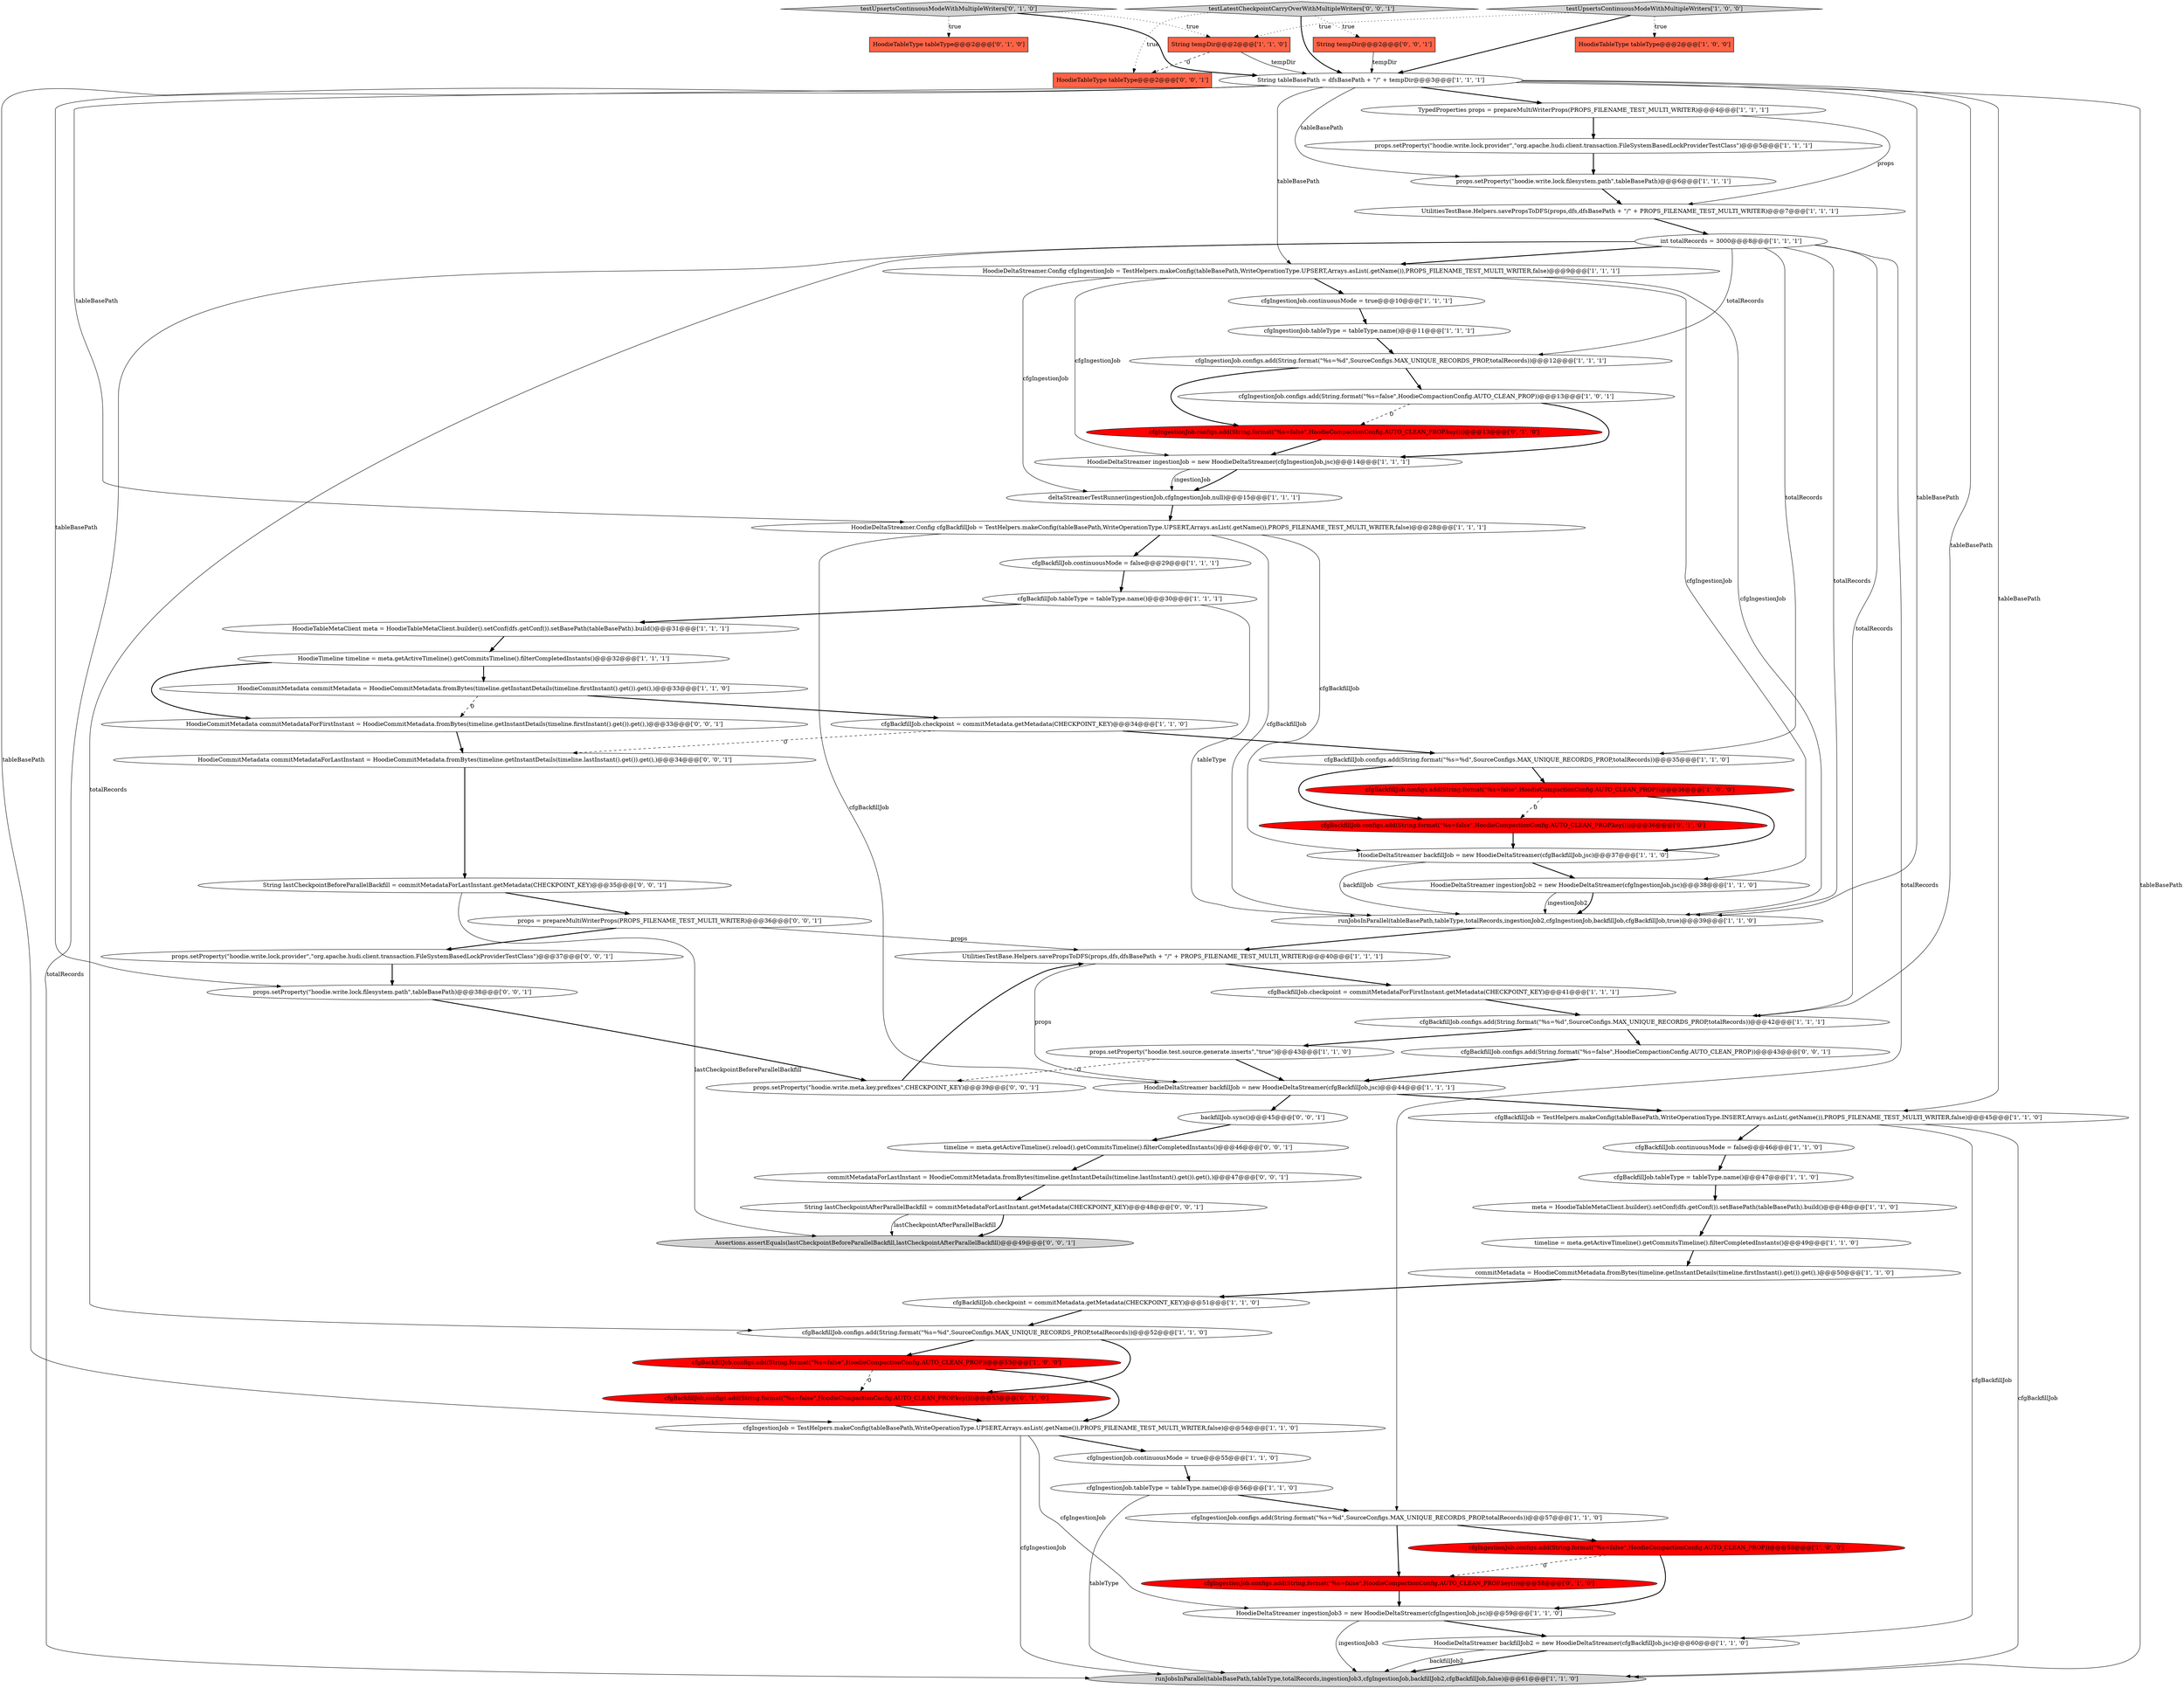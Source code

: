 digraph {
29 [style = filled, label = "HoodieTimeline timeline = meta.getActiveTimeline().getCommitsTimeline().filterCompletedInstants()@@@32@@@['1', '1', '1']", fillcolor = white, shape = ellipse image = "AAA0AAABBB1BBB"];
45 [style = filled, label = "HoodieDeltaStreamer.Config cfgBackfillJob = TestHelpers.makeConfig(tableBasePath,WriteOperationType.UPSERT,Arrays.asList(.getName()),PROPS_FILENAME_TEST_MULTI_WRITER,false)@@@28@@@['1', '1', '1']", fillcolor = white, shape = ellipse image = "AAA0AAABBB1BBB"];
52 [style = filled, label = "HoodieTableType tableType@@@2@@@['0', '1', '0']", fillcolor = tomato, shape = box image = "AAA0AAABBB2BBB"];
23 [style = filled, label = "HoodieDeltaStreamer backfillJob = new HoodieDeltaStreamer(cfgBackfillJob,jsc)@@@44@@@['1', '1', '1']", fillcolor = white, shape = ellipse image = "AAA0AAABBB1BBB"];
1 [style = filled, label = "int totalRecords = 3000@@@8@@@['1', '1', '1']", fillcolor = white, shape = ellipse image = "AAA0AAABBB1BBB"];
3 [style = filled, label = "cfgBackfillJob.tableType = tableType.name()@@@30@@@['1', '1', '1']", fillcolor = white, shape = ellipse image = "AAA0AAABBB1BBB"];
5 [style = filled, label = "cfgIngestionJob.configs.add(String.format(\"%s=%d\",SourceConfigs.MAX_UNIQUE_RECORDS_PROP,totalRecords))@@@12@@@['1', '1', '1']", fillcolor = white, shape = ellipse image = "AAA0AAABBB1BBB"];
20 [style = filled, label = "HoodieDeltaStreamer backfillJob2 = new HoodieDeltaStreamer(cfgBackfillJob,jsc)@@@60@@@['1', '1', '0']", fillcolor = white, shape = ellipse image = "AAA0AAABBB1BBB"];
25 [style = filled, label = "HoodieDeltaStreamer backfillJob = new HoodieDeltaStreamer(cfgBackfillJob,jsc)@@@37@@@['1', '1', '0']", fillcolor = white, shape = ellipse image = "AAA0AAABBB1BBB"];
35 [style = filled, label = "UtilitiesTestBase.Helpers.savePropsToDFS(props,dfs,dfsBasePath + \"/\" + PROPS_FILENAME_TEST_MULTI_WRITER)@@@7@@@['1', '1', '1']", fillcolor = white, shape = ellipse image = "AAA0AAABBB1BBB"];
54 [style = filled, label = "cfgIngestionJob.configs.add(String.format(\"%s=false\",HoodieCompactionConfig.AUTO_CLEAN_PROP.key()))@@@13@@@['0', '1', '0']", fillcolor = red, shape = ellipse image = "AAA1AAABBB2BBB"];
67 [style = filled, label = "props = prepareMultiWriterProps(PROPS_FILENAME_TEST_MULTI_WRITER)@@@36@@@['0', '0', '1']", fillcolor = white, shape = ellipse image = "AAA0AAABBB3BBB"];
32 [style = filled, label = "cfgBackfillJob.continuousMode = false@@@29@@@['1', '1', '1']", fillcolor = white, shape = ellipse image = "AAA0AAABBB1BBB"];
13 [style = filled, label = "String tableBasePath = dfsBasePath + \"/\" + tempDir@@@3@@@['1', '1', '1']", fillcolor = white, shape = ellipse image = "AAA0AAABBB1BBB"];
8 [style = filled, label = "HoodieTableType tableType@@@2@@@['1', '0', '0']", fillcolor = tomato, shape = box image = "AAA0AAABBB1BBB"];
65 [style = filled, label = "HoodieCommitMetadata commitMetadataForLastInstant = HoodieCommitMetadata.fromBytes(timeline.getInstantDetails(timeline.lastInstant().get()).get(),)@@@34@@@['0', '0', '1']", fillcolor = white, shape = ellipse image = "AAA0AAABBB3BBB"];
12 [style = filled, label = "cfgIngestionJob.configs.add(String.format(\"%s=%d\",SourceConfigs.MAX_UNIQUE_RECORDS_PROP,totalRecords))@@@57@@@['1', '1', '0']", fillcolor = white, shape = ellipse image = "AAA0AAABBB1BBB"];
64 [style = filled, label = "String tempDir@@@2@@@['0', '0', '1']", fillcolor = tomato, shape = box image = "AAA0AAABBB3BBB"];
16 [style = filled, label = "HoodieDeltaStreamer ingestionJob3 = new HoodieDeltaStreamer(cfgIngestionJob,jsc)@@@59@@@['1', '1', '0']", fillcolor = white, shape = ellipse image = "AAA0AAABBB1BBB"];
11 [style = filled, label = "cfgBackfillJob.configs.add(String.format(\"%s=false\",HoodieCompactionConfig.AUTO_CLEAN_PROP))@@@53@@@['1', '0', '0']", fillcolor = red, shape = ellipse image = "AAA1AAABBB1BBB"];
22 [style = filled, label = "cfgBackfillJob.tableType = tableType.name()@@@47@@@['1', '1', '0']", fillcolor = white, shape = ellipse image = "AAA0AAABBB1BBB"];
26 [style = filled, label = "cfgIngestionJob.configs.add(String.format(\"%s=false\",HoodieCompactionConfig.AUTO_CLEAN_PROP))@@@58@@@['1', '0', '0']", fillcolor = red, shape = ellipse image = "AAA1AAABBB1BBB"];
50 [style = filled, label = "cfgBackfillJob.configs.add(String.format(\"%s=false\",HoodieCompactionConfig.AUTO_CLEAN_PROP.key()))@@@53@@@['0', '1', '0']", fillcolor = red, shape = ellipse image = "AAA1AAABBB2BBB"];
53 [style = filled, label = "testUpsertsContinuousModeWithMultipleWriters['0', '1', '0']", fillcolor = lightgray, shape = diamond image = "AAA0AAABBB2BBB"];
58 [style = filled, label = "props.setProperty(\"hoodie.write.lock.filesystem.path\",tableBasePath)@@@38@@@['0', '0', '1']", fillcolor = white, shape = ellipse image = "AAA0AAABBB3BBB"];
63 [style = filled, label = "cfgBackfillJob.configs.add(String.format(\"%s=false\",HoodieCompactionConfig.AUTO_CLEAN_PROP))@@@43@@@['0', '0', '1']", fillcolor = white, shape = ellipse image = "AAA0AAABBB3BBB"];
48 [style = filled, label = "cfgBackfillJob.configs.add(String.format(\"%s=false\",HoodieCompactionConfig.AUTO_CLEAN_PROP))@@@36@@@['1', '0', '0']", fillcolor = red, shape = ellipse image = "AAA1AAABBB1BBB"];
27 [style = filled, label = "runJobsInParallel(tableBasePath,tableType,totalRecords,ingestionJob3,cfgIngestionJob,backfillJob2,cfgBackfillJob,false)@@@61@@@['1', '1', '0']", fillcolor = lightgray, shape = ellipse image = "AAA0AAABBB1BBB"];
46 [style = filled, label = "testUpsertsContinuousModeWithMultipleWriters['1', '0', '0']", fillcolor = lightgray, shape = diamond image = "AAA0AAABBB1BBB"];
56 [style = filled, label = "Assertions.assertEquals(lastCheckpointBeforeParallelBackfill,lastCheckpointAfterParallelBackfill)@@@49@@@['0', '0', '1']", fillcolor = lightgray, shape = ellipse image = "AAA0AAABBB3BBB"];
62 [style = filled, label = "String lastCheckpointAfterParallelBackfill = commitMetadataForLastInstant.getMetadata(CHECKPOINT_KEY)@@@48@@@['0', '0', '1']", fillcolor = white, shape = ellipse image = "AAA0AAABBB3BBB"];
47 [style = filled, label = "cfgBackfillJob.checkpoint = commitMetadataForFirstInstant.getMetadata(CHECKPOINT_KEY)@@@41@@@['1', '1', '1']", fillcolor = white, shape = ellipse image = "AAA0AAABBB1BBB"];
51 [style = filled, label = "cfgBackfillJob.configs.add(String.format(\"%s=false\",HoodieCompactionConfig.AUTO_CLEAN_PROP.key()))@@@36@@@['0', '1', '0']", fillcolor = red, shape = ellipse image = "AAA1AAABBB2BBB"];
17 [style = filled, label = "TypedProperties props = prepareMultiWriterProps(PROPS_FILENAME_TEST_MULTI_WRITER)@@@4@@@['1', '1', '1']", fillcolor = white, shape = ellipse image = "AAA0AAABBB1BBB"];
6 [style = filled, label = "timeline = meta.getActiveTimeline().getCommitsTimeline().filterCompletedInstants()@@@49@@@['1', '1', '0']", fillcolor = white, shape = ellipse image = "AAA0AAABBB1BBB"];
37 [style = filled, label = "cfgBackfillJob.configs.add(String.format(\"%s=%d\",SourceConfigs.MAX_UNIQUE_RECORDS_PROP,totalRecords))@@@35@@@['1', '1', '0']", fillcolor = white, shape = ellipse image = "AAA0AAABBB1BBB"];
40 [style = filled, label = "props.setProperty(\"hoodie.write.lock.provider\",\"org.apache.hudi.client.transaction.FileSystemBasedLockProviderTestClass\")@@@5@@@['1', '1', '1']", fillcolor = white, shape = ellipse image = "AAA0AAABBB1BBB"];
34 [style = filled, label = "commitMetadata = HoodieCommitMetadata.fromBytes(timeline.getInstantDetails(timeline.firstInstant().get()).get(),)@@@50@@@['1', '1', '0']", fillcolor = white, shape = ellipse image = "AAA0AAABBB1BBB"];
21 [style = filled, label = "cfgBackfillJob.configs.add(String.format(\"%s=%d\",SourceConfigs.MAX_UNIQUE_RECORDS_PROP,totalRecords))@@@42@@@['1', '1', '1']", fillcolor = white, shape = ellipse image = "AAA0AAABBB1BBB"];
31 [style = filled, label = "props.setProperty(\"hoodie.write.lock.filesystem.path\",tableBasePath)@@@6@@@['1', '1', '1']", fillcolor = white, shape = ellipse image = "AAA0AAABBB1BBB"];
71 [style = filled, label = "testLatestCheckpointCarryOverWithMultipleWriters['0', '0', '1']", fillcolor = lightgray, shape = diamond image = "AAA0AAABBB3BBB"];
69 [style = filled, label = "String lastCheckpointBeforeParallelBackfill = commitMetadataForLastInstant.getMetadata(CHECKPOINT_KEY)@@@35@@@['0', '0', '1']", fillcolor = white, shape = ellipse image = "AAA0AAABBB3BBB"];
66 [style = filled, label = "HoodieTableType tableType@@@2@@@['0', '0', '1']", fillcolor = tomato, shape = box image = "AAA0AAABBB3BBB"];
9 [style = filled, label = "cfgBackfillJob.checkpoint = commitMetadata.getMetadata(CHECKPOINT_KEY)@@@34@@@['1', '1', '0']", fillcolor = white, shape = ellipse image = "AAA0AAABBB1BBB"];
18 [style = filled, label = "cfgIngestionJob = TestHelpers.makeConfig(tableBasePath,WriteOperationType.UPSERT,Arrays.asList(.getName()),PROPS_FILENAME_TEST_MULTI_WRITER,false)@@@54@@@['1', '1', '0']", fillcolor = white, shape = ellipse image = "AAA0AAABBB1BBB"];
42 [style = filled, label = "HoodieCommitMetadata commitMetadata = HoodieCommitMetadata.fromBytes(timeline.getInstantDetails(timeline.firstInstant().get()).get(),)@@@33@@@['1', '1', '0']", fillcolor = white, shape = ellipse image = "AAA0AAABBB1BBB"];
15 [style = filled, label = "cfgIngestionJob.continuousMode = true@@@10@@@['1', '1', '1']", fillcolor = white, shape = ellipse image = "AAA0AAABBB1BBB"];
10 [style = filled, label = "meta = HoodieTableMetaClient.builder().setConf(dfs.getConf()).setBasePath(tableBasePath).build()@@@48@@@['1', '1', '0']", fillcolor = white, shape = ellipse image = "AAA0AAABBB1BBB"];
36 [style = filled, label = "runJobsInParallel(tableBasePath,tableType,totalRecords,ingestionJob2,cfgIngestionJob,backfillJob,cfgBackfillJob,true)@@@39@@@['1', '1', '0']", fillcolor = white, shape = ellipse image = "AAA0AAABBB1BBB"];
55 [style = filled, label = "cfgIngestionJob.configs.add(String.format(\"%s=false\",HoodieCompactionConfig.AUTO_CLEAN_PROP.key()))@@@58@@@['0', '1', '0']", fillcolor = red, shape = ellipse image = "AAA1AAABBB2BBB"];
61 [style = filled, label = "props.setProperty(\"hoodie.write.meta.key.prefixes\",CHECKPOINT_KEY)@@@39@@@['0', '0', '1']", fillcolor = white, shape = ellipse image = "AAA0AAABBB3BBB"];
57 [style = filled, label = "HoodieCommitMetadata commitMetadataForFirstInstant = HoodieCommitMetadata.fromBytes(timeline.getInstantDetails(timeline.firstInstant().get()).get(),)@@@33@@@['0', '0', '1']", fillcolor = white, shape = ellipse image = "AAA0AAABBB3BBB"];
59 [style = filled, label = "backfillJob.sync()@@@45@@@['0', '0', '1']", fillcolor = white, shape = ellipse image = "AAA0AAABBB3BBB"];
7 [style = filled, label = "props.setProperty(\"hoodie.test.source.generate.inserts\",\"true\")@@@43@@@['1', '1', '0']", fillcolor = white, shape = ellipse image = "AAA0AAABBB1BBB"];
30 [style = filled, label = "String tempDir@@@2@@@['1', '1', '0']", fillcolor = tomato, shape = box image = "AAA0AAABBB1BBB"];
43 [style = filled, label = "UtilitiesTestBase.Helpers.savePropsToDFS(props,dfs,dfsBasePath + \"/\" + PROPS_FILENAME_TEST_MULTI_WRITER)@@@40@@@['1', '1', '1']", fillcolor = white, shape = ellipse image = "AAA0AAABBB1BBB"];
41 [style = filled, label = "cfgIngestionJob.tableType = tableType.name()@@@11@@@['1', '1', '1']", fillcolor = white, shape = ellipse image = "AAA0AAABBB1BBB"];
2 [style = filled, label = "HoodieDeltaStreamer ingestionJob = new HoodieDeltaStreamer(cfgIngestionJob,jsc)@@@14@@@['1', '1', '1']", fillcolor = white, shape = ellipse image = "AAA0AAABBB1BBB"];
14 [style = filled, label = "cfgBackfillJob.checkpoint = commitMetadata.getMetadata(CHECKPOINT_KEY)@@@51@@@['1', '1', '0']", fillcolor = white, shape = ellipse image = "AAA0AAABBB1BBB"];
33 [style = filled, label = "cfgIngestionJob.configs.add(String.format(\"%s=false\",HoodieCompactionConfig.AUTO_CLEAN_PROP))@@@13@@@['1', '0', '1']", fillcolor = white, shape = ellipse image = "AAA0AAABBB1BBB"];
39 [style = filled, label = "HoodieDeltaStreamer ingestionJob2 = new HoodieDeltaStreamer(cfgIngestionJob,jsc)@@@38@@@['1', '1', '0']", fillcolor = white, shape = ellipse image = "AAA0AAABBB1BBB"];
68 [style = filled, label = "commitMetadataForLastInstant = HoodieCommitMetadata.fromBytes(timeline.getInstantDetails(timeline.lastInstant().get()).get(),)@@@47@@@['0', '0', '1']", fillcolor = white, shape = ellipse image = "AAA0AAABBB3BBB"];
19 [style = filled, label = "cfgBackfillJob.continuousMode = false@@@46@@@['1', '1', '0']", fillcolor = white, shape = ellipse image = "AAA0AAABBB1BBB"];
4 [style = filled, label = "cfgIngestionJob.continuousMode = true@@@55@@@['1', '1', '0']", fillcolor = white, shape = ellipse image = "AAA0AAABBB1BBB"];
70 [style = filled, label = "timeline = meta.getActiveTimeline().reload().getCommitsTimeline().filterCompletedInstants()@@@46@@@['0', '0', '1']", fillcolor = white, shape = ellipse image = "AAA0AAABBB3BBB"];
44 [style = filled, label = "cfgIngestionJob.tableType = tableType.name()@@@56@@@['1', '1', '0']", fillcolor = white, shape = ellipse image = "AAA0AAABBB1BBB"];
38 [style = filled, label = "HoodieTableMetaClient meta = HoodieTableMetaClient.builder().setConf(dfs.getConf()).setBasePath(tableBasePath).build()@@@31@@@['1', '1', '1']", fillcolor = white, shape = ellipse image = "AAA0AAABBB1BBB"];
28 [style = filled, label = "HoodieDeltaStreamer.Config cfgIngestionJob = TestHelpers.makeConfig(tableBasePath,WriteOperationType.UPSERT,Arrays.asList(.getName()),PROPS_FILENAME_TEST_MULTI_WRITER,false)@@@9@@@['1', '1', '1']", fillcolor = white, shape = ellipse image = "AAA0AAABBB1BBB"];
49 [style = filled, label = "deltaStreamerTestRunner(ingestionJob,cfgIngestionJob,null)@@@15@@@['1', '1', '1']", fillcolor = white, shape = ellipse image = "AAA0AAABBB1BBB"];
24 [style = filled, label = "cfgBackfillJob = TestHelpers.makeConfig(tableBasePath,WriteOperationType.INSERT,Arrays.asList(.getName()),PROPS_FILENAME_TEST_MULTI_WRITER,false)@@@45@@@['1', '1', '0']", fillcolor = white, shape = ellipse image = "AAA0AAABBB1BBB"];
0 [style = filled, label = "cfgBackfillJob.configs.add(String.format(\"%s=%d\",SourceConfigs.MAX_UNIQUE_RECORDS_PROP,totalRecords))@@@52@@@['1', '1', '0']", fillcolor = white, shape = ellipse image = "AAA0AAABBB1BBB"];
60 [style = filled, label = "props.setProperty(\"hoodie.write.lock.provider\",\"org.apache.hudi.client.transaction.FileSystemBasedLockProviderTestClass\")@@@37@@@['0', '0', '1']", fillcolor = white, shape = ellipse image = "AAA0AAABBB3BBB"];
26->55 [style = dashed, label="0"];
13->58 [style = solid, label="tableBasePath"];
30->13 [style = solid, label="tempDir"];
61->43 [style = bold, label=""];
71->13 [style = bold, label=""];
46->13 [style = bold, label=""];
28->36 [style = solid, label="cfgIngestionJob"];
16->27 [style = solid, label="ingestionJob3"];
42->9 [style = bold, label=""];
53->52 [style = dotted, label="true"];
67->60 [style = bold, label=""];
24->20 [style = solid, label="cfgBackfillJob"];
13->21 [style = solid, label="tableBasePath"];
3->38 [style = bold, label=""];
4->44 [style = bold, label=""];
28->39 [style = solid, label="cfgIngestionJob"];
13->28 [style = solid, label="tableBasePath"];
9->37 [style = bold, label=""];
20->27 [style = bold, label=""];
13->17 [style = bold, label=""];
1->28 [style = bold, label=""];
31->35 [style = bold, label=""];
45->36 [style = solid, label="cfgBackfillJob"];
2->49 [style = bold, label=""];
30->66 [style = dashed, label="0"];
37->48 [style = bold, label=""];
65->69 [style = bold, label=""];
15->41 [style = bold, label=""];
70->68 [style = bold, label=""];
71->64 [style = dotted, label="true"];
42->57 [style = dashed, label="0"];
40->31 [style = bold, label=""];
39->36 [style = solid, label="ingestionJob2"];
32->3 [style = bold, label=""];
46->30 [style = dotted, label="true"];
62->56 [style = bold, label=""];
33->54 [style = dashed, label="0"];
24->19 [style = bold, label=""];
5->33 [style = bold, label=""];
53->30 [style = dotted, label="true"];
50->18 [style = bold, label=""];
18->16 [style = solid, label="cfgIngestionJob"];
12->55 [style = bold, label=""];
28->2 [style = solid, label="cfgIngestionJob"];
3->36 [style = solid, label="tableType"];
9->65 [style = dashed, label="0"];
44->12 [style = bold, label=""];
11->18 [style = bold, label=""];
2->49 [style = solid, label="ingestionJob"];
1->5 [style = solid, label="totalRecords"];
26->16 [style = bold, label=""];
67->43 [style = solid, label="props"];
43->47 [style = bold, label=""];
18->4 [style = bold, label=""];
28->49 [style = solid, label="cfgIngestionJob"];
54->2 [style = bold, label=""];
7->23 [style = bold, label=""];
13->45 [style = solid, label="tableBasePath"];
21->7 [style = bold, label=""];
51->25 [style = bold, label=""];
13->31 [style = solid, label="tableBasePath"];
1->21 [style = solid, label="totalRecords"];
34->14 [style = bold, label=""];
57->65 [style = bold, label=""];
16->20 [style = bold, label=""];
29->57 [style = bold, label=""];
19->22 [style = bold, label=""];
13->27 [style = solid, label="tableBasePath"];
23->59 [style = bold, label=""];
62->56 [style = solid, label="lastCheckpointAfterParallelBackfill"];
36->43 [style = bold, label=""];
71->66 [style = dotted, label="true"];
49->45 [style = bold, label=""];
58->61 [style = bold, label=""];
17->35 [style = solid, label="props"];
25->39 [style = bold, label=""];
6->34 [style = bold, label=""];
24->27 [style = solid, label="cfgBackfillJob"];
45->32 [style = bold, label=""];
17->40 [style = bold, label=""];
0->11 [style = bold, label=""];
44->27 [style = solid, label="tableType"];
46->8 [style = dotted, label="true"];
10->6 [style = bold, label=""];
60->58 [style = bold, label=""];
43->23 [style = solid, label="props"];
35->1 [style = bold, label=""];
25->36 [style = solid, label="backfillJob"];
13->18 [style = solid, label="tableBasePath"];
29->42 [style = bold, label=""];
59->70 [style = bold, label=""];
1->36 [style = solid, label="totalRecords"];
22->10 [style = bold, label=""];
69->56 [style = solid, label="lastCheckpointBeforeParallelBackfill"];
45->23 [style = solid, label="cfgBackfillJob"];
47->21 [style = bold, label=""];
55->16 [style = bold, label=""];
33->2 [style = bold, label=""];
64->13 [style = solid, label="tempDir"];
53->13 [style = bold, label=""];
7->61 [style = dashed, label="0"];
5->54 [style = bold, label=""];
28->15 [style = bold, label=""];
48->51 [style = dashed, label="0"];
69->67 [style = bold, label=""];
37->51 [style = bold, label=""];
68->62 [style = bold, label=""];
38->29 [style = bold, label=""];
11->50 [style = dashed, label="0"];
1->12 [style = solid, label="totalRecords"];
12->26 [style = bold, label=""];
0->50 [style = bold, label=""];
23->24 [style = bold, label=""];
14->0 [style = bold, label=""];
21->63 [style = bold, label=""];
18->27 [style = solid, label="cfgIngestionJob"];
1->27 [style = solid, label="totalRecords"];
48->25 [style = bold, label=""];
13->24 [style = solid, label="tableBasePath"];
1->0 [style = solid, label="totalRecords"];
63->23 [style = bold, label=""];
20->27 [style = solid, label="backfillJob2"];
45->25 [style = solid, label="cfgBackfillJob"];
39->36 [style = bold, label=""];
13->36 [style = solid, label="tableBasePath"];
41->5 [style = bold, label=""];
1->37 [style = solid, label="totalRecords"];
}

